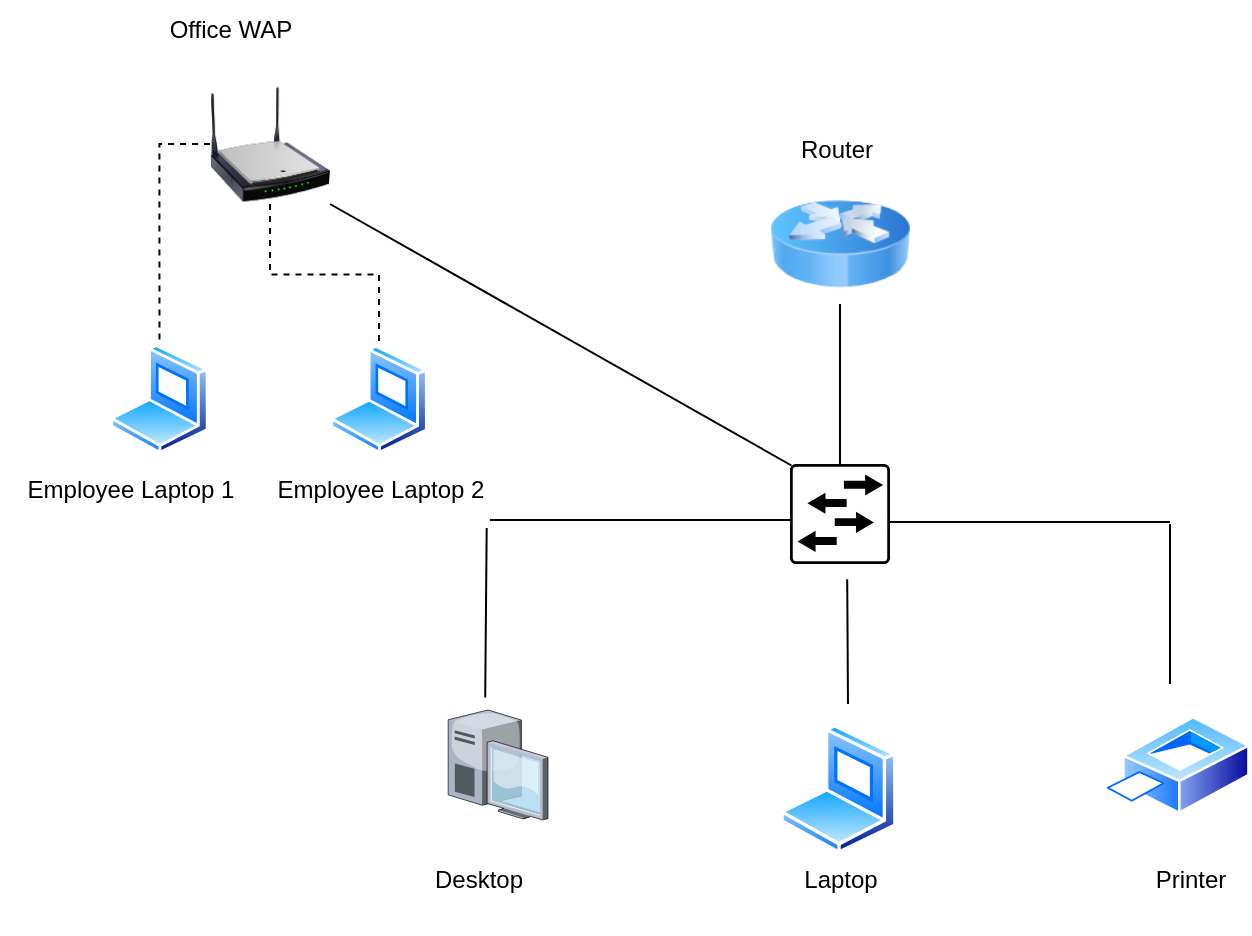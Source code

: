 <mxfile version="26.2.13">
  <diagram name="Page-1" id="T-y03ghc2Tvl-6XSiW8f">
    <mxGraphModel dx="1894" dy="543" grid="1" gridSize="10" guides="1" tooltips="1" connect="1" arrows="1" fold="1" page="1" pageScale="1" pageWidth="850" pageHeight="1100" math="0" shadow="0">
      <root>
        <mxCell id="0" />
        <mxCell id="1" parent="0" />
        <mxCell id="NY2Yz3gPsBfXqk57YhbN-1" value="" style="image;html=1;image=img/lib/clip_art/networking/Router_Icon_128x128.png;labelBackgroundColor=none;" parent="1" vertex="1">
          <mxGeometry x="380" y="150" width="70" height="60" as="geometry" />
        </mxCell>
        <mxCell id="NY2Yz3gPsBfXqk57YhbN-2" value="" style="sketch=0;points=[[0.015,0.015,0],[0.985,0.015,0],[0.985,0.985,0],[0.015,0.985,0],[0.25,0,0],[0.5,0,0],[0.75,0,0],[1,0.25,0],[1,0.5,0],[1,0.75,0],[0.75,1,0],[0.5,1,0],[0.25,1,0],[0,0.75,0],[0,0.5,0],[0,0.25,0]];verticalLabelPosition=bottom;html=1;verticalAlign=top;aspect=fixed;align=center;pointerEvents=1;shape=mxgraph.cisco19.rect;prIcon=l2_switch;labelBackgroundColor=none;" parent="1" vertex="1">
          <mxGeometry x="390" y="290" width="50" height="50" as="geometry" />
        </mxCell>
        <mxCell id="NY2Yz3gPsBfXqk57YhbN-4" value="" style="verticalLabelPosition=bottom;sketch=0;aspect=fixed;html=1;verticalAlign=top;strokeColor=none;align=center;outlineConnect=0;shape=mxgraph.citrix.desktop;labelBackgroundColor=none;" parent="1" vertex="1">
          <mxGeometry x="219.08" y="412.99" width="49.92" height="54.97" as="geometry" />
        </mxCell>
        <mxCell id="NY2Yz3gPsBfXqk57YhbN-5" value="" style="image;aspect=fixed;perimeter=ellipsePerimeter;html=1;align=center;shadow=0;dashed=0;spacingTop=3;image=img/lib/active_directory/laptop_client.svg;labelBackgroundColor=none;" parent="1" vertex="1">
          <mxGeometry x="385" y="420" width="58.47" height="64.97" as="geometry" />
        </mxCell>
        <mxCell id="NY2Yz3gPsBfXqk57YhbN-6" value="" style="image;aspect=fixed;perimeter=ellipsePerimeter;html=1;align=center;shadow=0;dashed=0;spacingTop=3;image=img/lib/active_directory/printer.svg;labelBackgroundColor=none;" parent="1" vertex="1">
          <mxGeometry x="545.77" y="415.98" width="74.23" height="48.99" as="geometry" />
        </mxCell>
        <mxCell id="NY2Yz3gPsBfXqk57YhbN-12" value="&lt;div&gt;Router&lt;/div&gt;&lt;div&gt;&lt;br&gt;&lt;/div&gt;" style="text;html=1;align=center;verticalAlign=middle;resizable=0;points=[];autosize=1;strokeColor=none;fillColor=none;labelBackgroundColor=none;" parent="1" vertex="1">
          <mxGeometry x="383.47" y="120" width="60" height="40" as="geometry" />
        </mxCell>
        <mxCell id="NY2Yz3gPsBfXqk57YhbN-13" value="&lt;div&gt;Desktop&lt;/div&gt;&lt;div&gt;&lt;br&gt;&lt;/div&gt;" style="text;html=1;align=center;verticalAlign=middle;resizable=0;points=[];autosize=1;strokeColor=none;fillColor=none;labelBackgroundColor=none;" parent="1" vertex="1">
          <mxGeometry x="199" y="484.97" width="70" height="40" as="geometry" />
        </mxCell>
        <mxCell id="NY2Yz3gPsBfXqk57YhbN-14" value="&lt;div&gt;Laptop&lt;/div&gt;&lt;div&gt;&lt;br&gt;&lt;/div&gt;" style="text;html=1;align=center;verticalAlign=middle;resizable=0;points=[];autosize=1;strokeColor=none;fillColor=none;labelBackgroundColor=none;" parent="1" vertex="1">
          <mxGeometry x="385" y="484.97" width="60" height="40" as="geometry" />
        </mxCell>
        <mxCell id="NY2Yz3gPsBfXqk57YhbN-16" value="&lt;div&gt;Printer&lt;/div&gt;&lt;div&gt;&lt;br&gt;&lt;/div&gt;" style="text;html=1;align=center;verticalAlign=middle;resizable=0;points=[];autosize=1;strokeColor=none;fillColor=none;labelBackgroundColor=none;" parent="1" vertex="1">
          <mxGeometry x="560" y="484.97" width="60" height="40" as="geometry" />
        </mxCell>
        <mxCell id="NY2Yz3gPsBfXqk57YhbN-43" value="" style="endArrow=none;html=1;rounded=0;entryX=0.5;entryY=1;entryDx=0;entryDy=0;exitX=0.5;exitY=0;exitDx=0;exitDy=0;exitPerimeter=0;" parent="1" source="NY2Yz3gPsBfXqk57YhbN-2" target="NY2Yz3gPsBfXqk57YhbN-1" edge="1">
          <mxGeometry width="50" height="50" relative="1" as="geometry">
            <mxPoint x="390" y="260" as="sourcePoint" />
            <mxPoint x="440" y="210" as="targetPoint" />
          </mxGeometry>
        </mxCell>
        <mxCell id="NY2Yz3gPsBfXqk57YhbN-44" value="" style="endArrow=none;html=1;rounded=0;" parent="1" edge="1">
          <mxGeometry width="50" height="50" relative="1" as="geometry">
            <mxPoint x="440" y="319" as="sourcePoint" />
            <mxPoint x="580" y="319" as="targetPoint" />
          </mxGeometry>
        </mxCell>
        <mxCell id="NY2Yz3gPsBfXqk57YhbN-45" value="" style="endArrow=none;html=1;rounded=0;entryX=0.572;entryY=1.152;entryDx=0;entryDy=0;entryPerimeter=0;" parent="1" target="NY2Yz3gPsBfXqk57YhbN-2" edge="1">
          <mxGeometry width="50" height="50" relative="1" as="geometry">
            <mxPoint x="419" y="410" as="sourcePoint" />
            <mxPoint x="470" y="380" as="targetPoint" />
          </mxGeometry>
        </mxCell>
        <mxCell id="NY2Yz3gPsBfXqk57YhbN-47" value="" style="endArrow=none;html=1;rounded=0;" parent="1" edge="1">
          <mxGeometry width="50" height="50" relative="1" as="geometry">
            <mxPoint x="580" y="400" as="sourcePoint" />
            <mxPoint x="580" y="320" as="targetPoint" />
          </mxGeometry>
        </mxCell>
        <mxCell id="NY2Yz3gPsBfXqk57YhbN-54" value="" style="endArrow=none;html=1;rounded=0;entryX=0.914;entryY=0.8;entryDx=0;entryDy=0;entryPerimeter=0;exitX=0.371;exitY=-0.113;exitDx=0;exitDy=0;exitPerimeter=0;" parent="1" edge="1" target="PODzCgCrHbp87nWWsYTq-6" source="NY2Yz3gPsBfXqk57YhbN-4">
          <mxGeometry width="50" height="50" relative="1" as="geometry">
            <mxPoint x="230" y="415.98" as="sourcePoint" />
            <mxPoint x="230" y="320" as="targetPoint" />
          </mxGeometry>
        </mxCell>
        <mxCell id="NY2Yz3gPsBfXqk57YhbN-55" value="" style="endArrow=none;html=1;rounded=0;" parent="1" edge="1">
          <mxGeometry width="50" height="50" relative="1" as="geometry">
            <mxPoint x="240" y="318" as="sourcePoint" />
            <mxPoint x="390" y="318" as="targetPoint" />
          </mxGeometry>
        </mxCell>
        <mxCell id="PODzCgCrHbp87nWWsYTq-11" style="edgeStyle=orthogonalEdgeStyle;rounded=0;orthogonalLoop=1;jettySize=auto;html=1;exitX=0;exitY=0.5;exitDx=0;exitDy=0;entryX=0.5;entryY=0;entryDx=0;entryDy=0;dashed=1;endArrow=none;startFill=0;" edge="1" parent="1" source="PODzCgCrHbp87nWWsYTq-1" target="PODzCgCrHbp87nWWsYTq-3">
          <mxGeometry relative="1" as="geometry" />
        </mxCell>
        <mxCell id="PODzCgCrHbp87nWWsYTq-12" style="edgeStyle=orthogonalEdgeStyle;rounded=0;orthogonalLoop=1;jettySize=auto;html=1;exitX=0.5;exitY=1;exitDx=0;exitDy=0;entryX=0.5;entryY=0;entryDx=0;entryDy=0;dashed=1;endArrow=none;startFill=0;" edge="1" parent="1" source="PODzCgCrHbp87nWWsYTq-1" target="PODzCgCrHbp87nWWsYTq-2">
          <mxGeometry relative="1" as="geometry" />
        </mxCell>
        <mxCell id="PODzCgCrHbp87nWWsYTq-1" value="" style="image;html=1;image=img/lib/clip_art/networking/Wireless_Router_N_128x128.png" vertex="1" parent="1">
          <mxGeometry x="100" y="100" width="60" height="60" as="geometry" />
        </mxCell>
        <mxCell id="PODzCgCrHbp87nWWsYTq-2" value="" style="image;aspect=fixed;perimeter=ellipsePerimeter;html=1;align=center;shadow=0;dashed=0;spacingTop=3;image=img/lib/active_directory/laptop_client.svg;" vertex="1" parent="1">
          <mxGeometry x="160" y="230.48" width="49.04" height="54.49" as="geometry" />
        </mxCell>
        <mxCell id="PODzCgCrHbp87nWWsYTq-3" value="" style="image;aspect=fixed;perimeter=ellipsePerimeter;html=1;align=center;shadow=0;dashed=0;spacingTop=3;image=img/lib/active_directory/laptop_client.svg;" vertex="1" parent="1">
          <mxGeometry x="50" y="230" width="49.47" height="54.97" as="geometry" />
        </mxCell>
        <mxCell id="PODzCgCrHbp87nWWsYTq-4" value="Office WAP" style="text;html=1;align=center;verticalAlign=middle;resizable=0;points=[];autosize=1;strokeColor=none;fillColor=none;" vertex="1" parent="1">
          <mxGeometry x="70" y="58" width="80" height="30" as="geometry" />
        </mxCell>
        <mxCell id="PODzCgCrHbp87nWWsYTq-5" value="Employee Laptop 1" style="text;html=1;align=center;verticalAlign=middle;resizable=0;points=[];autosize=1;strokeColor=none;fillColor=none;" vertex="1" parent="1">
          <mxGeometry x="-5" y="288" width="130" height="30" as="geometry" />
        </mxCell>
        <mxCell id="PODzCgCrHbp87nWWsYTq-6" value="&lt;div&gt;Employee Laptop 2&lt;/div&gt;&lt;div&gt;&lt;br&gt;&lt;/div&gt;" style="text;html=1;align=center;verticalAlign=middle;resizable=0;points=[];autosize=1;strokeColor=none;fillColor=none;" vertex="1" parent="1">
          <mxGeometry x="119.52" y="290" width="130" height="40" as="geometry" />
        </mxCell>
        <mxCell id="PODzCgCrHbp87nWWsYTq-7" value="" style="endArrow=none;html=1;rounded=0;entryX=1;entryY=1;entryDx=0;entryDy=0;exitX=0.015;exitY=0.015;exitDx=0;exitDy=0;exitPerimeter=0;" edge="1" parent="1" source="NY2Yz3gPsBfXqk57YhbN-2" target="PODzCgCrHbp87nWWsYTq-1">
          <mxGeometry width="50" height="50" relative="1" as="geometry">
            <mxPoint x="400" y="330" as="sourcePoint" />
            <mxPoint x="450" y="280" as="targetPoint" />
          </mxGeometry>
        </mxCell>
      </root>
    </mxGraphModel>
  </diagram>
</mxfile>
